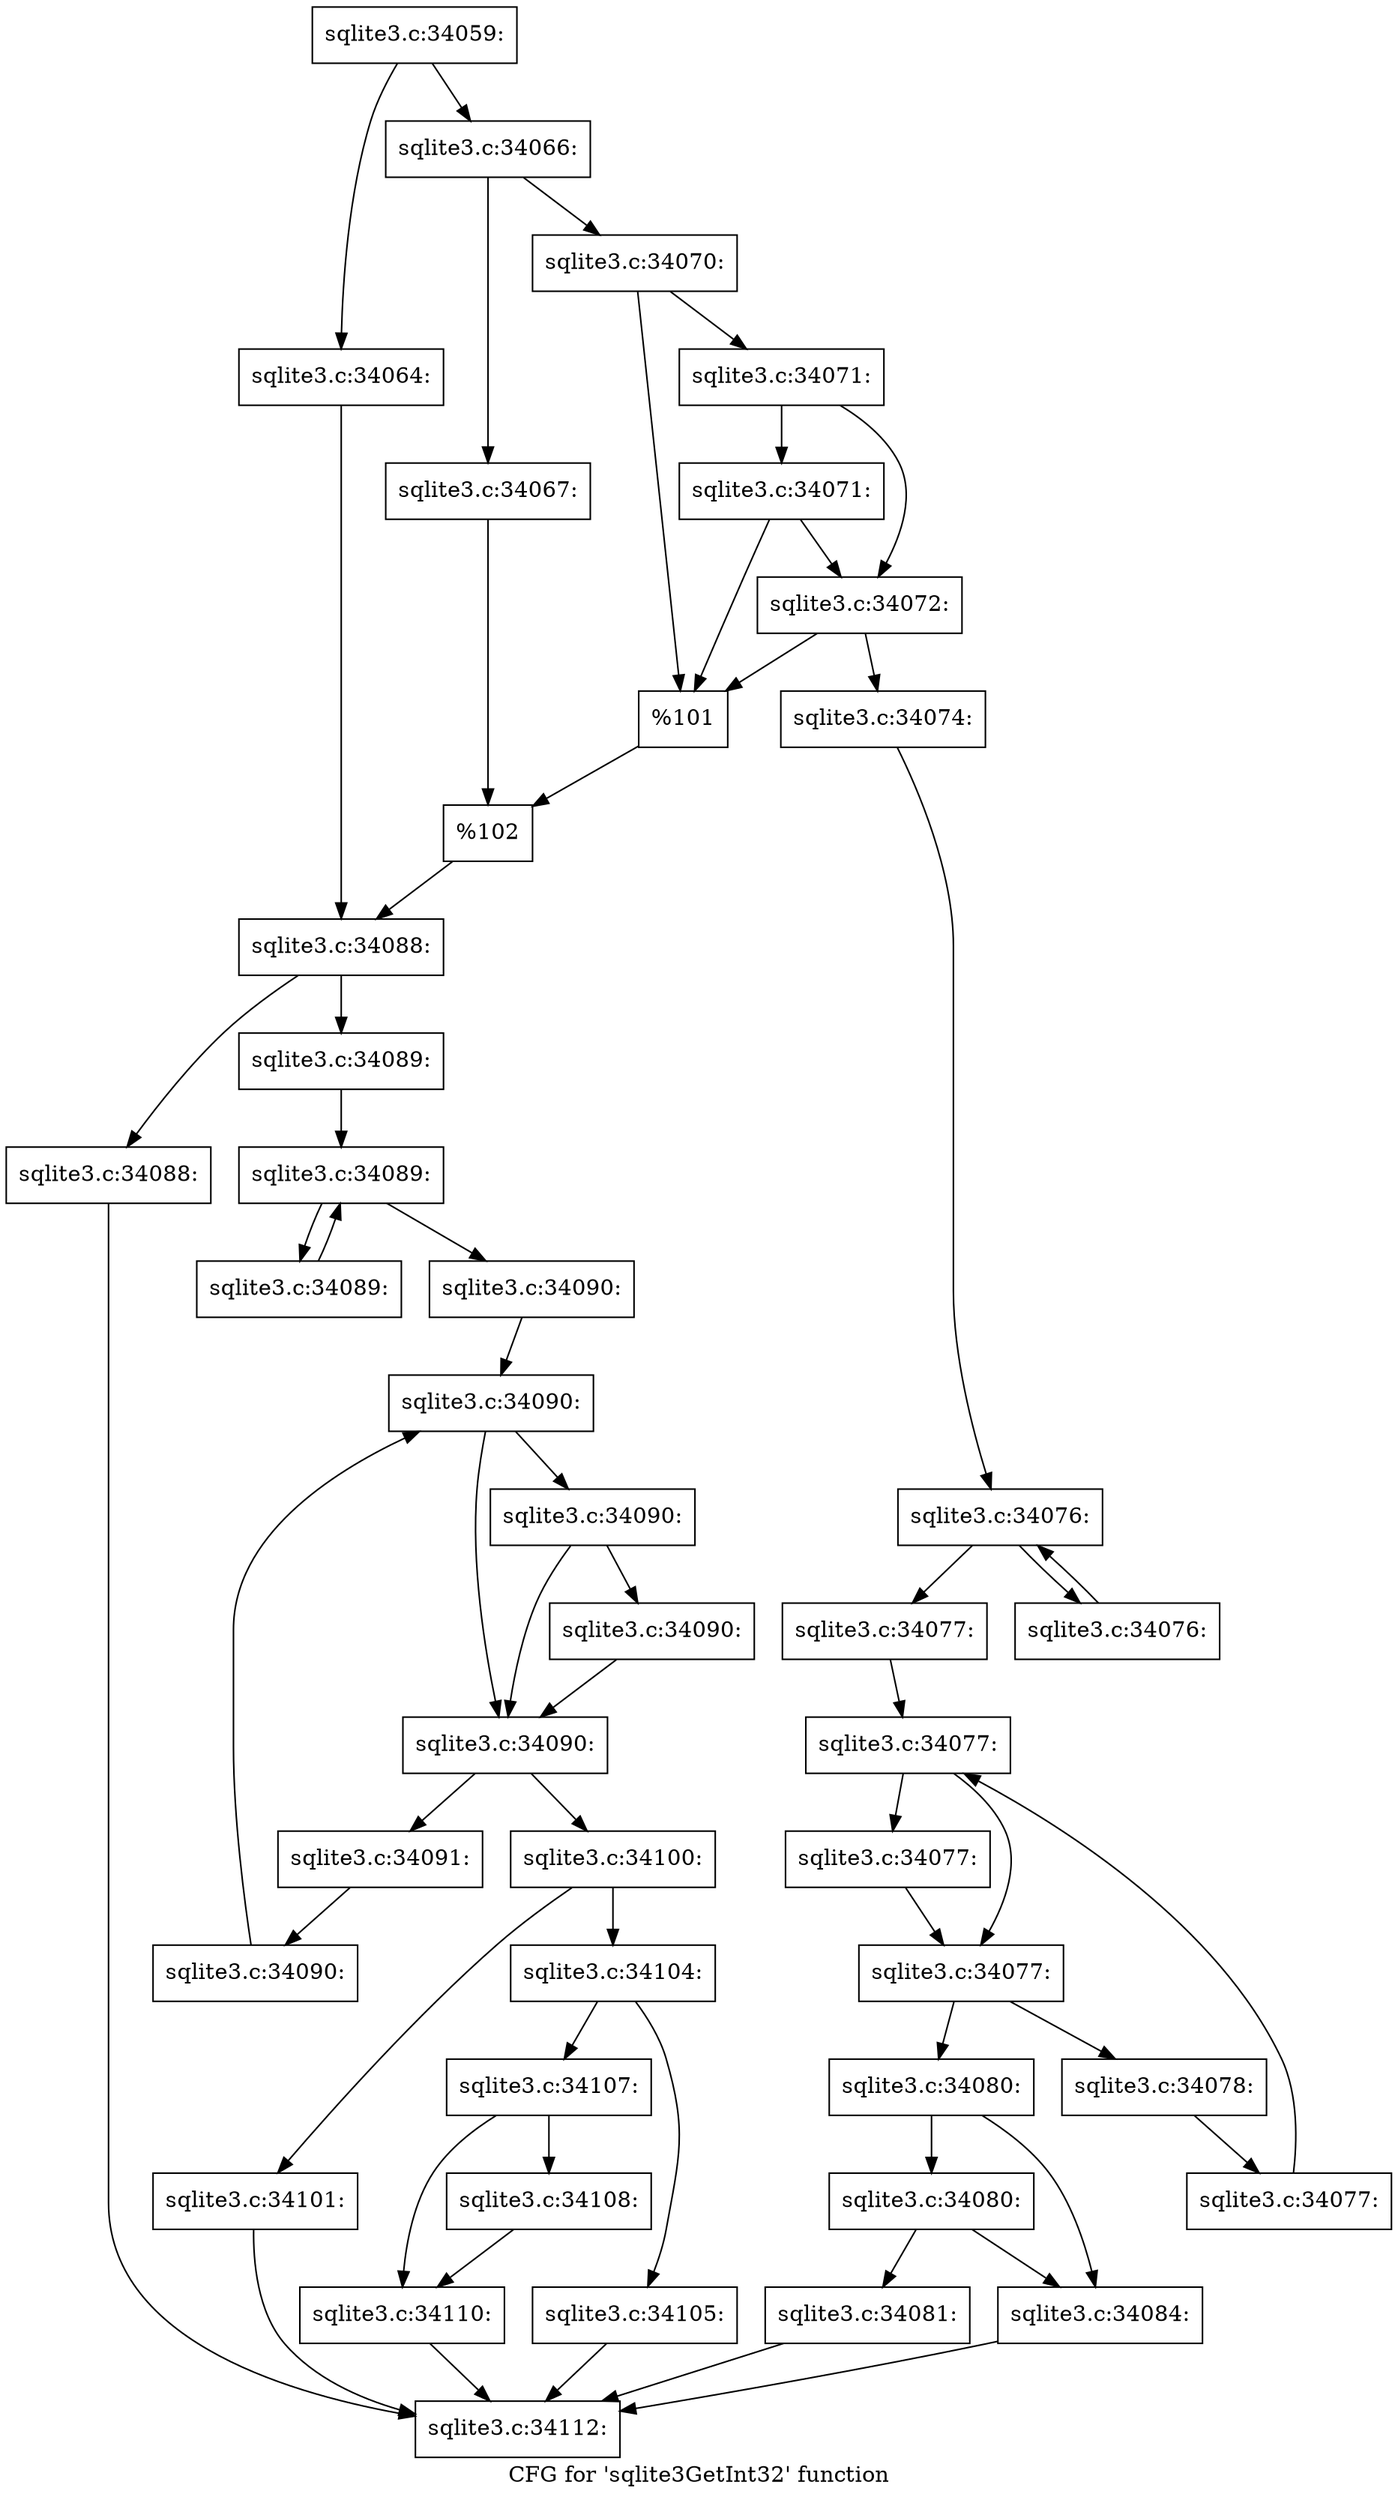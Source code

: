 digraph "CFG for 'sqlite3GetInt32' function" {
	label="CFG for 'sqlite3GetInt32' function";

	Node0x55c0f83cf700 [shape=record,label="{sqlite3.c:34059:}"];
	Node0x55c0f83cf700 -> Node0x55c0f83dba30;
	Node0x55c0f83cf700 -> Node0x55c0f83dbad0;
	Node0x55c0f83dba30 [shape=record,label="{sqlite3.c:34064:}"];
	Node0x55c0f83dba30 -> Node0x55c0f83dba80;
	Node0x55c0f83dbad0 [shape=record,label="{sqlite3.c:34066:}"];
	Node0x55c0f83dbad0 -> Node0x55c0f83dc410;
	Node0x55c0f83dbad0 -> Node0x55c0f83dc4b0;
	Node0x55c0f83dc410 [shape=record,label="{sqlite3.c:34067:}"];
	Node0x55c0f83dc410 -> Node0x55c0f83dc460;
	Node0x55c0f83dc4b0 [shape=record,label="{sqlite3.c:34070:}"];
	Node0x55c0f83dc4b0 -> Node0x55c0f83dcdf0;
	Node0x55c0f83dc4b0 -> Node0x55c0f83dcd20;
	Node0x55c0f83dcdf0 [shape=record,label="{sqlite3.c:34071:}"];
	Node0x55c0f83dcdf0 -> Node0x55c0f83dcd70;
	Node0x55c0f83dcdf0 -> Node0x55c0f83dd2d0;
	Node0x55c0f83dd2d0 [shape=record,label="{sqlite3.c:34071:}"];
	Node0x55c0f83dd2d0 -> Node0x55c0f83dcd70;
	Node0x55c0f83dd2d0 -> Node0x55c0f83dcd20;
	Node0x55c0f83dcd70 [shape=record,label="{sqlite3.c:34072:}"];
	Node0x55c0f83dcd70 -> Node0x55c0f83dccd0;
	Node0x55c0f83dcd70 -> Node0x55c0f83dcd20;
	Node0x55c0f83dccd0 [shape=record,label="{sqlite3.c:34074:}"];
	Node0x55c0f83dccd0 -> Node0x55c0f83de6d0;
	Node0x55c0f83de6d0 [shape=record,label="{sqlite3.c:34076:}"];
	Node0x55c0f83de6d0 -> Node0x55c0f83dec30;
	Node0x55c0f83de6d0 -> Node0x55c0f83de830;
	Node0x55c0f83dec30 [shape=record,label="{sqlite3.c:34076:}"];
	Node0x55c0f83dec30 -> Node0x55c0f83de6d0;
	Node0x55c0f83de830 [shape=record,label="{sqlite3.c:34077:}"];
	Node0x55c0f83de830 -> Node0x55c0f83df220;
	Node0x55c0f83df220 [shape=record,label="{sqlite3.c:34077:}"];
	Node0x55c0f83df220 -> Node0x55c0f83df4a0;
	Node0x55c0f83df220 -> Node0x55c0f83df450;
	Node0x55c0f83df4a0 [shape=record,label="{sqlite3.c:34077:}"];
	Node0x55c0f83df4a0 -> Node0x55c0f83df450;
	Node0x55c0f83df450 [shape=record,label="{sqlite3.c:34077:}"];
	Node0x55c0f83df450 -> Node0x55c0f83df3d0;
	Node0x55c0f83df450 -> Node0x55c0f83df070;
	Node0x55c0f83df3d0 [shape=record,label="{sqlite3.c:34078:}"];
	Node0x55c0f83df3d0 -> Node0x55c0f83df340;
	Node0x55c0f83df340 [shape=record,label="{sqlite3.c:34077:}"];
	Node0x55c0f83df340 -> Node0x55c0f83df220;
	Node0x55c0f83df070 [shape=record,label="{sqlite3.c:34080:}"];
	Node0x55c0f83df070 -> Node0x55c0f83e0ee0;
	Node0x55c0f83df070 -> Node0x55c0f83e0e90;
	Node0x55c0f83e0ee0 [shape=record,label="{sqlite3.c:34080:}"];
	Node0x55c0f83e0ee0 -> Node0x55c0f557ce60;
	Node0x55c0f83e0ee0 -> Node0x55c0f83e0e90;
	Node0x55c0f557ce60 [shape=record,label="{sqlite3.c:34081:}"];
	Node0x55c0f557ce60 -> Node0x55c0f557cb40;
	Node0x55c0f83e0e90 [shape=record,label="{sqlite3.c:34084:}"];
	Node0x55c0f83e0e90 -> Node0x55c0f557cb40;
	Node0x55c0f83dcd20 [shape=record,label="{%101}"];
	Node0x55c0f83dcd20 -> Node0x55c0f83dc460;
	Node0x55c0f83dc460 [shape=record,label="{%102}"];
	Node0x55c0f83dc460 -> Node0x55c0f83dba80;
	Node0x55c0f83dba80 [shape=record,label="{sqlite3.c:34088:}"];
	Node0x55c0f83dba80 -> Node0x55c0f83e2170;
	Node0x55c0f83dba80 -> Node0x55c0f83e08b0;
	Node0x55c0f83e08b0 [shape=record,label="{sqlite3.c:34088:}"];
	Node0x55c0f83e08b0 -> Node0x55c0f557cb40;
	Node0x55c0f83e2170 [shape=record,label="{sqlite3.c:34089:}"];
	Node0x55c0f83e2170 -> Node0x55c0f83e2910;
	Node0x55c0f83e2910 [shape=record,label="{sqlite3.c:34089:}"];
	Node0x55c0f83e2910 -> Node0x55c0f83e2e70;
	Node0x55c0f83e2910 -> Node0x55c0f83e2a70;
	Node0x55c0f83e2e70 [shape=record,label="{sqlite3.c:34089:}"];
	Node0x55c0f83e2e70 -> Node0x55c0f83e2910;
	Node0x55c0f83e2a70 [shape=record,label="{sqlite3.c:34090:}"];
	Node0x55c0f83e2a70 -> Node0x55c0f83e3360;
	Node0x55c0f83e3360 [shape=record,label="{sqlite3.c:34090:}"];
	Node0x55c0f83e3360 -> Node0x55c0f83e3630;
	Node0x55c0f83e3360 -> Node0x55c0f83e3590;
	Node0x55c0f83e3630 [shape=record,label="{sqlite3.c:34090:}"];
	Node0x55c0f83e3630 -> Node0x55c0f83e35e0;
	Node0x55c0f83e3630 -> Node0x55c0f83e3590;
	Node0x55c0f83e35e0 [shape=record,label="{sqlite3.c:34090:}"];
	Node0x55c0f83e35e0 -> Node0x55c0f83e3590;
	Node0x55c0f83e3590 [shape=record,label="{sqlite3.c:34090:}"];
	Node0x55c0f83e3590 -> Node0x55c0f83e3510;
	Node0x55c0f83e3590 -> Node0x55c0f83e31b0;
	Node0x55c0f83e3510 [shape=record,label="{sqlite3.c:34091:}"];
	Node0x55c0f83e3510 -> Node0x55c0f83e3480;
	Node0x55c0f83e3480 [shape=record,label="{sqlite3.c:34090:}"];
	Node0x55c0f83e3480 -> Node0x55c0f83e3360;
	Node0x55c0f83e31b0 [shape=record,label="{sqlite3.c:34100:}"];
	Node0x55c0f83e31b0 -> Node0x55c0f83e4ce0;
	Node0x55c0f83e31b0 -> Node0x55c0f83e4d30;
	Node0x55c0f83e4ce0 [shape=record,label="{sqlite3.c:34101:}"];
	Node0x55c0f83e4ce0 -> Node0x55c0f557cb40;
	Node0x55c0f83e4d30 [shape=record,label="{sqlite3.c:34104:}"];
	Node0x55c0f83e4d30 -> Node0x55c0f83e5250;
	Node0x55c0f83e4d30 -> Node0x55c0f83e52a0;
	Node0x55c0f83e5250 [shape=record,label="{sqlite3.c:34105:}"];
	Node0x55c0f83e5250 -> Node0x55c0f557cb40;
	Node0x55c0f83e52a0 [shape=record,label="{sqlite3.c:34107:}"];
	Node0x55c0f83e52a0 -> Node0x55c0f83e5a00;
	Node0x55c0f83e52a0 -> Node0x55c0f83e5a50;
	Node0x55c0f83e5a00 [shape=record,label="{sqlite3.c:34108:}"];
	Node0x55c0f83e5a00 -> Node0x55c0f83e5a50;
	Node0x55c0f83e5a50 [shape=record,label="{sqlite3.c:34110:}"];
	Node0x55c0f83e5a50 -> Node0x55c0f557cb40;
	Node0x55c0f557cb40 [shape=record,label="{sqlite3.c:34112:}"];
}
